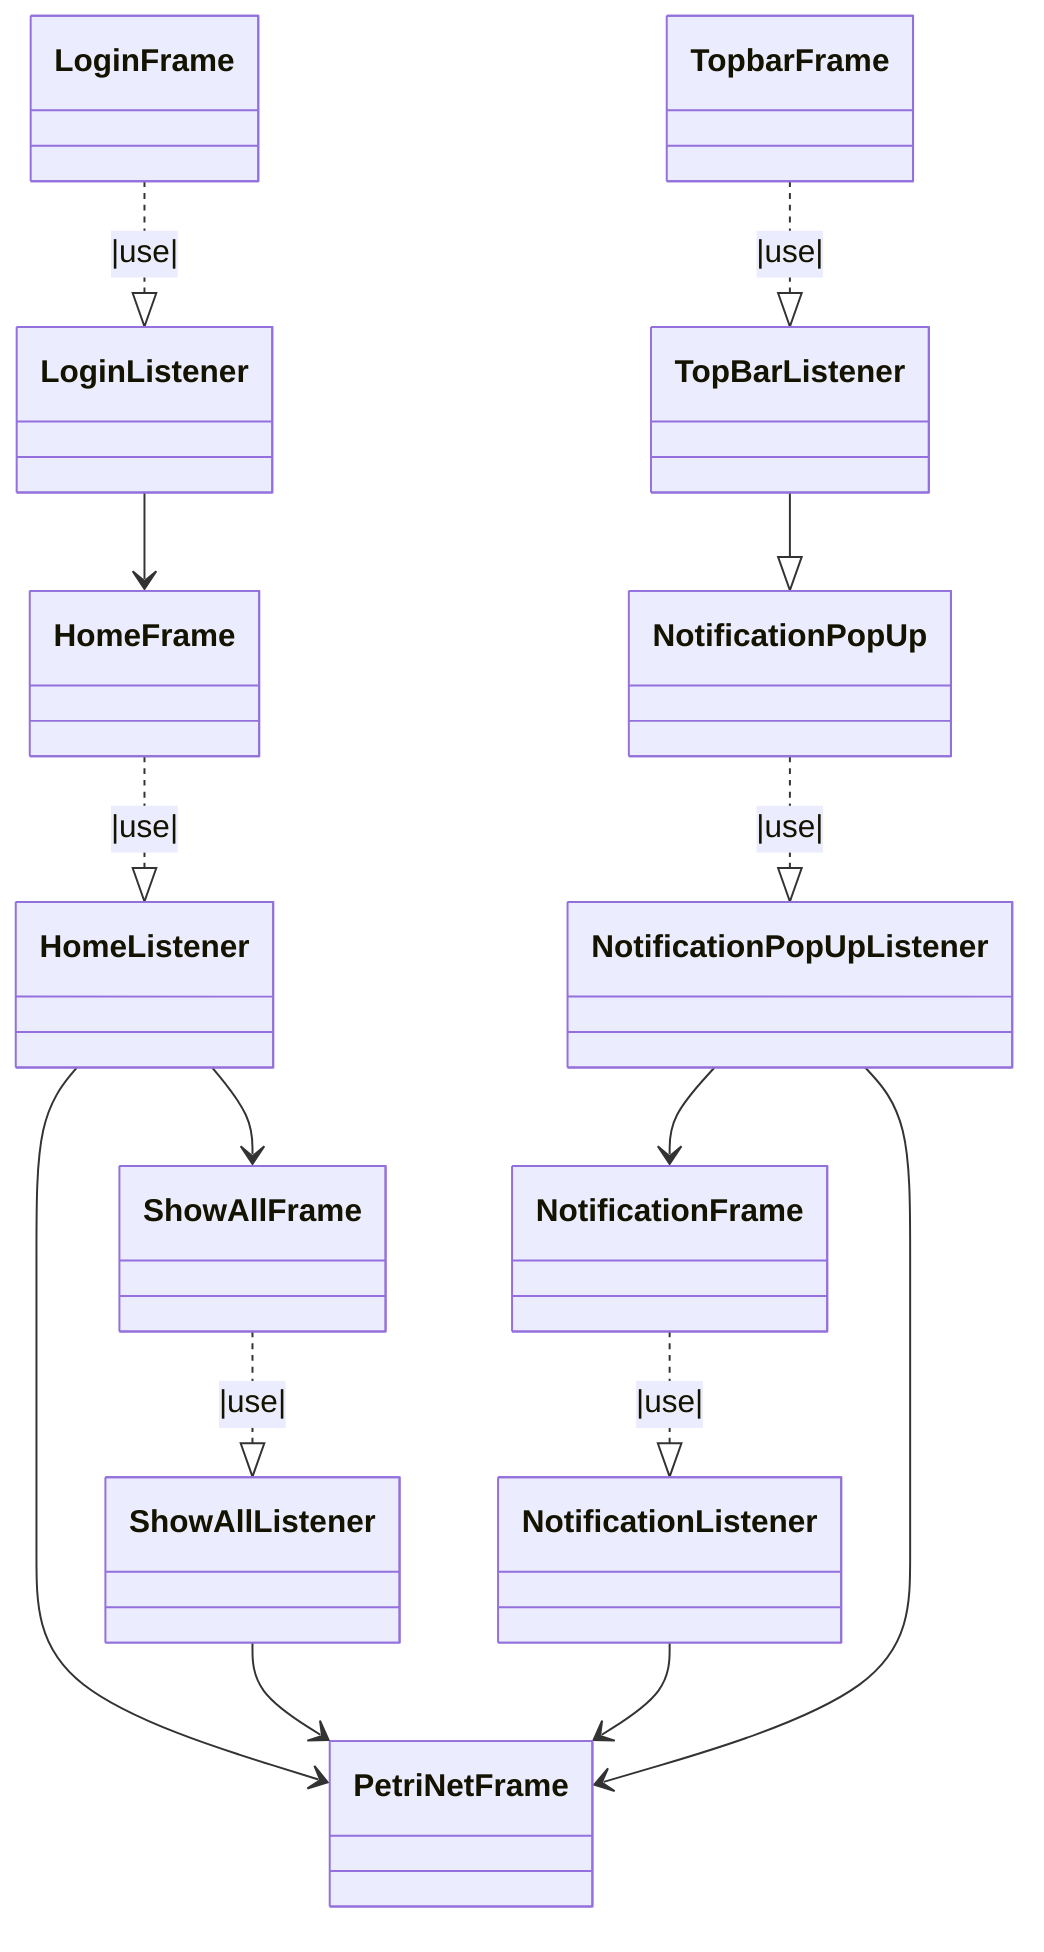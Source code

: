 classDiagram


    LoginFrame ..|> LoginListener : |use|
    LoginListener --> HomeFrame



    HomeFrame ..|> HomeListener : |use|

    HomeListener --> ShowAllFrame
    HomeListener --> PetriNetFrame


    ShowAllFrame ..|> ShowAllListener : |use|



    NotificationPopUp ..|> NotificationPopUpListener : |use|
    TopbarFrame ..|> TopBarListener : |use|
    TopBarListener --|> NotificationPopUp

    NotificationPopUpListener --> NotificationFrame
    NotificationFrame ..|> NotificationListener : |use|

    ShowAllListener --> PetriNetFrame
    NotificationListener --> PetriNetFrame
    NotificationPopUpListener --> PetriNetFrame